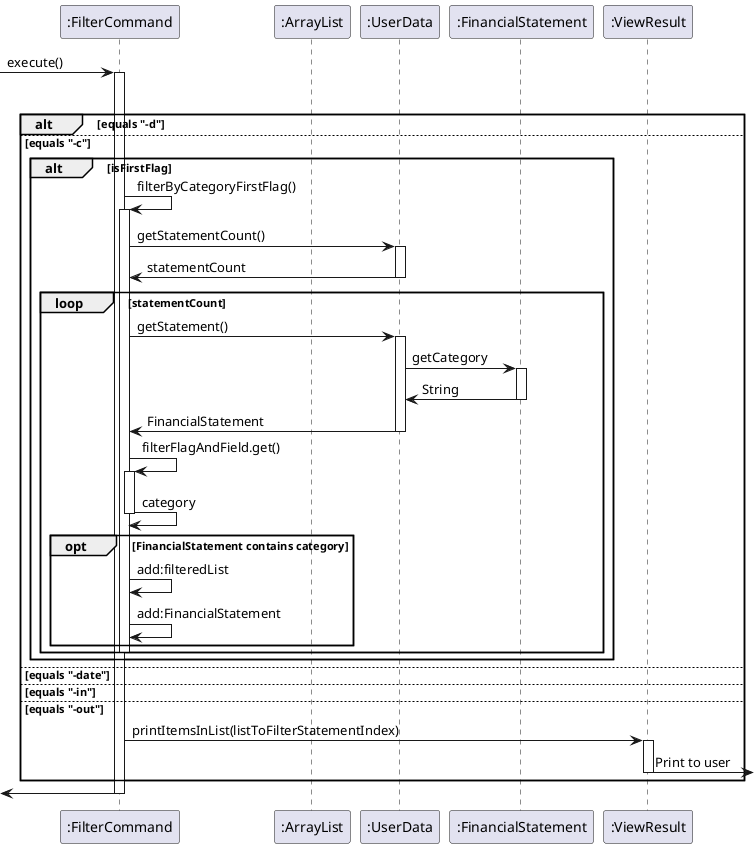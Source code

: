 @startuml
participant ":FilterCommand" as FilterCommand
participant ":ArrayList" as ArrayList
participant ":UserData" as UserData
participant ":FinancialStatement" as FinancialStatement

participant ":ViewResult" as ViewResult


[-> FilterCommand : execute()
activate FilterCommand

'FilterCommand -> ArrayList : ArrayList()
'ArrayList --> FilterCommand : :filteredList
'FilterCommand -> ArrayList : ArrayList()
'ArrayList --> FilterCommand : :statementIndex
'FilterCommand -> ArrayList : ArrayList()
'ArrayList --> FilterCommand : :listToFilter
'FilterCommand -> ArrayList : ArrayList()
'ArrayList --> FilterCommand : :listToFilterStatementIndex

loop filterFlagAndField.size()
    alt equals "-d"
'        FilterCommand -> FilterCommand : filterByDescriptionFirstFlag()
'        activate FilterCommand
'        FilterCommand -> UserData :getStatementCount()
'        activate UserData
'        UserData -> FilterCommand :statementCount
'        deactivate UserData
'
'        loop statementCount
'            FilterCommand -> UserData : getStatement()
'            activate UserData
'            UserData -> FinancialStatement : getDescription
'            activate FinancialStatement
'            FinancialStatement -> UserData : String
'            deactivate FinancialStatement
'            UserData -> FilterCommand : FinancialStatement
'            deactivate UserData
'
'            FilterCommand -> FilterCommand : filterFlagAndField.get()
'            activate FilterCommand
'            FilterCommand -> FilterCommand : description
'            deactivate FilterCommand
'
'            opt FinancialStatement contains description
'                FilterCommand -> FilterCommand : add:filteredList
'                FilterCommand -> FilterCommand : add:FinancialStatement
'            end
'            deactivate FilterCommand
'        end
    else equals "-c"
        alt isFirstFlag
            FilterCommand -> FilterCommand : filterByCategoryFirstFlag()
            activate FilterCommand
            FilterCommand -> UserData :getStatementCount()
            activate UserData
            UserData -> FilterCommand :statementCount
            deactivate UserData

            loop statementCount
                FilterCommand -> UserData : getStatement()
                activate UserData
                UserData -> FinancialStatement : getCategory
                activate FinancialStatement
                FinancialStatement -> UserData : String
                deactivate FinancialStatement
                UserData -> FilterCommand : FinancialStatement
                deactivate UserData

                FilterCommand -> FilterCommand : filterFlagAndField.get()
                activate FilterCommand
                FilterCommand -> FilterCommand : category
                deactivate FilterCommand

                opt FinancialStatement contains category
                    FilterCommand -> FilterCommand : add:filteredList
                    FilterCommand -> FilterCommand : add:FinancialStatement
                end
                deactivate FilterCommand
        end
'        else
'            FilterCommand -> FilterCommand : filterByCategory()
'            activate FilterCommand
'            FilterCommand -> UserData :getStatementCount()
'            activate UserData
'            UserData -> FilterCommand :statementCount
'            deactivate UserData
'
'            loop statementCount
'                FilterCommand -> UserData : getStatement()
'                activate UserData
'                UserData -> FinancialStatement : getCategory
'                activate FinancialStatement
'                FinancialStatement -> UserData : category
'                deactivate FinancialStatement
'                UserData -> FilterCommand : FinancialStatement
'                deactivate UserData
'
'                FilterCommand -> FilterCommand : filterFlagAndField.get()
'                activate FilterCommand
'                FilterCommand -> FilterCommand : category
'                deactivate FilterCommand
'
'                opt FinancialStatement contains description
'                    FilterCommand -> FilterCommand : add:filteredList
'                    FilterCommand -> FilterCommand : add:FinancialStatement
'                end
'                deactivate FilterCommand
'        end
    end
    else equals "-date"

    else equals "-in"

    else equals "-out"

FilterCommand -> ViewResult : printItemsInList(listToFilterStatementIndex)
activate ViewResult
ViewResult -> :Print to user
deactivate ViewResult
end
<- FilterCommand
deactivate FilterCommand

@enduml
